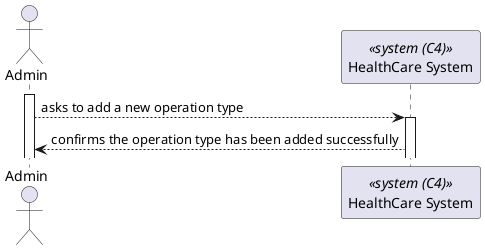 @startuml

actor Admin as "Admin"
participant SYS as "HealthCare System" <<system (C4)>>

activate Admin 

Admin --> SYS : asks to add a new operation type

activate SYS 

SYS --> Admin : confirms the operation type has been added successfully


@enduml